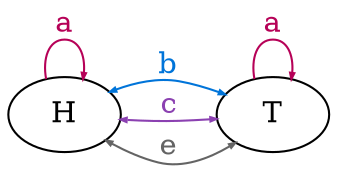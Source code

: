 digraph G {
  rankdir=LR
  edge[arrowsize=0.3];
  
  edge[
    label="a",
    color="#b60157",
    fontcolor="#b60157",
  ];
  H -> H;
  T -> T;

  edge[
    label="b",
    color="#0074d9",
    fontcolor="#0074d9",
  ];
  H -> T[dir=both];

  edge[
    label="c",
    color="#8b41b1",
    fontcolor="#8b41b1",
  ];
  H -> T[dir=both];
  
  edge[
    label="e",
    color="#646464",
    fontcolor="#646464",
  ];
  H -> T[dir=both];
}
